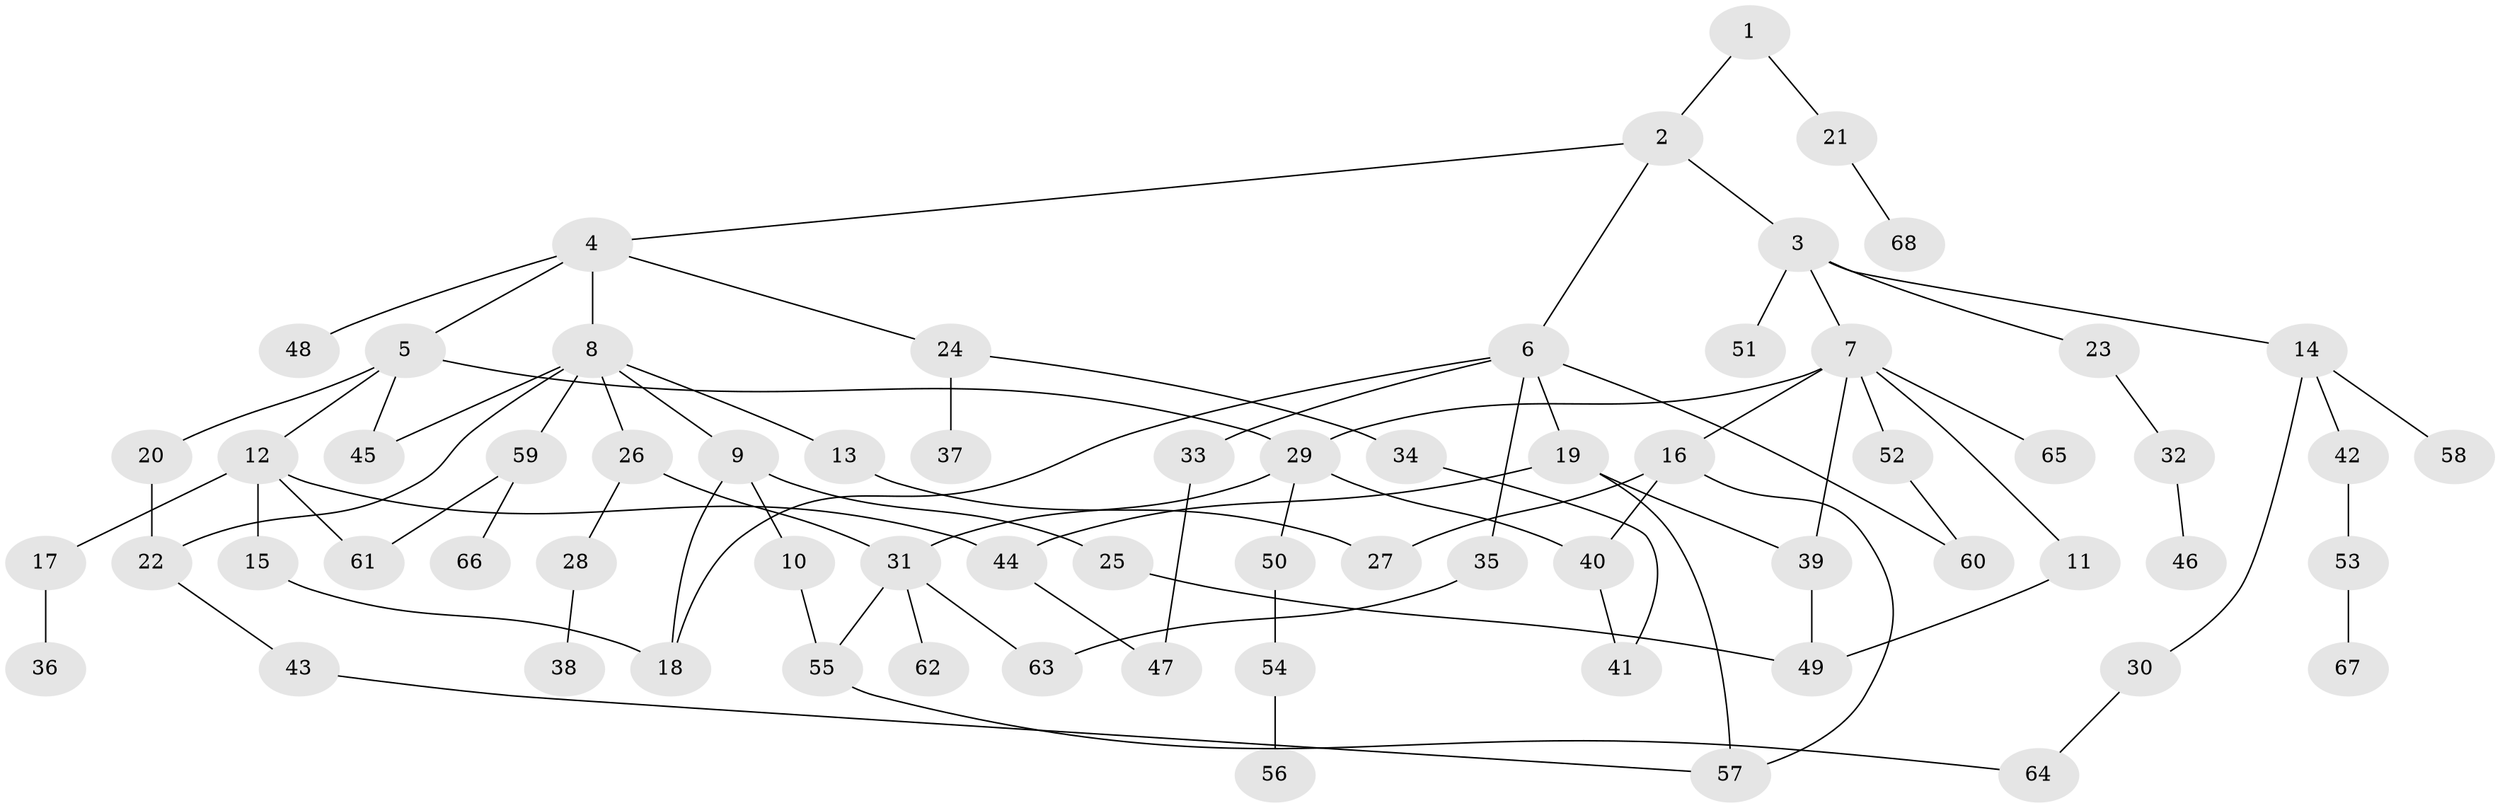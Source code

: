 // Generated by graph-tools (version 1.1) at 2025/10/02/27/25 16:10:54]
// undirected, 68 vertices, 88 edges
graph export_dot {
graph [start="1"]
  node [color=gray90,style=filled];
  1;
  2;
  3;
  4;
  5;
  6;
  7;
  8;
  9;
  10;
  11;
  12;
  13;
  14;
  15;
  16;
  17;
  18;
  19;
  20;
  21;
  22;
  23;
  24;
  25;
  26;
  27;
  28;
  29;
  30;
  31;
  32;
  33;
  34;
  35;
  36;
  37;
  38;
  39;
  40;
  41;
  42;
  43;
  44;
  45;
  46;
  47;
  48;
  49;
  50;
  51;
  52;
  53;
  54;
  55;
  56;
  57;
  58;
  59;
  60;
  61;
  62;
  63;
  64;
  65;
  66;
  67;
  68;
  1 -- 2;
  1 -- 21;
  2 -- 3;
  2 -- 4;
  2 -- 6;
  3 -- 7;
  3 -- 14;
  3 -- 23;
  3 -- 51;
  4 -- 5;
  4 -- 8;
  4 -- 24;
  4 -- 48;
  5 -- 12;
  5 -- 20;
  5 -- 29;
  5 -- 45;
  6 -- 19;
  6 -- 33;
  6 -- 35;
  6 -- 60;
  6 -- 18;
  7 -- 11;
  7 -- 16;
  7 -- 52;
  7 -- 65;
  7 -- 39;
  7 -- 29;
  8 -- 9;
  8 -- 13;
  8 -- 26;
  8 -- 59;
  8 -- 45;
  8 -- 22;
  9 -- 10;
  9 -- 25;
  9 -- 18;
  10 -- 55;
  11 -- 49;
  12 -- 15;
  12 -- 17;
  12 -- 44;
  12 -- 61;
  13 -- 27;
  14 -- 30;
  14 -- 42;
  14 -- 58;
  15 -- 18;
  16 -- 27;
  16 -- 40;
  16 -- 57;
  17 -- 36;
  19 -- 39;
  19 -- 57;
  19 -- 44;
  20 -- 22;
  21 -- 68;
  22 -- 43;
  23 -- 32;
  24 -- 34;
  24 -- 37;
  25 -- 49;
  26 -- 28;
  26 -- 31;
  28 -- 38;
  29 -- 31;
  29 -- 40;
  29 -- 50;
  30 -- 64;
  31 -- 62;
  31 -- 63;
  31 -- 55;
  32 -- 46;
  33 -- 47;
  34 -- 41;
  35 -- 63;
  39 -- 49;
  40 -- 41;
  42 -- 53;
  43 -- 57;
  44 -- 47;
  50 -- 54;
  52 -- 60;
  53 -- 67;
  54 -- 56;
  55 -- 64;
  59 -- 66;
  59 -- 61;
}

